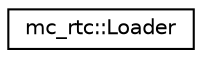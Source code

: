 digraph "Graphical Class Hierarchy"
{
 // INTERACTIVE_SVG=YES
  edge [fontname="Helvetica",fontsize="10",labelfontname="Helvetica",labelfontsize="10"];
  node [fontname="Helvetica",fontsize="10",shape=record];
  rankdir="LR";
  Node0 [label="mc_rtc::Loader",height=0.2,width=0.4,color="black", fillcolor="white", style="filled",URL="$structmc__rtc_1_1Loader.html",tooltip="General wrapper for ltdl functionnalities. "];
}
